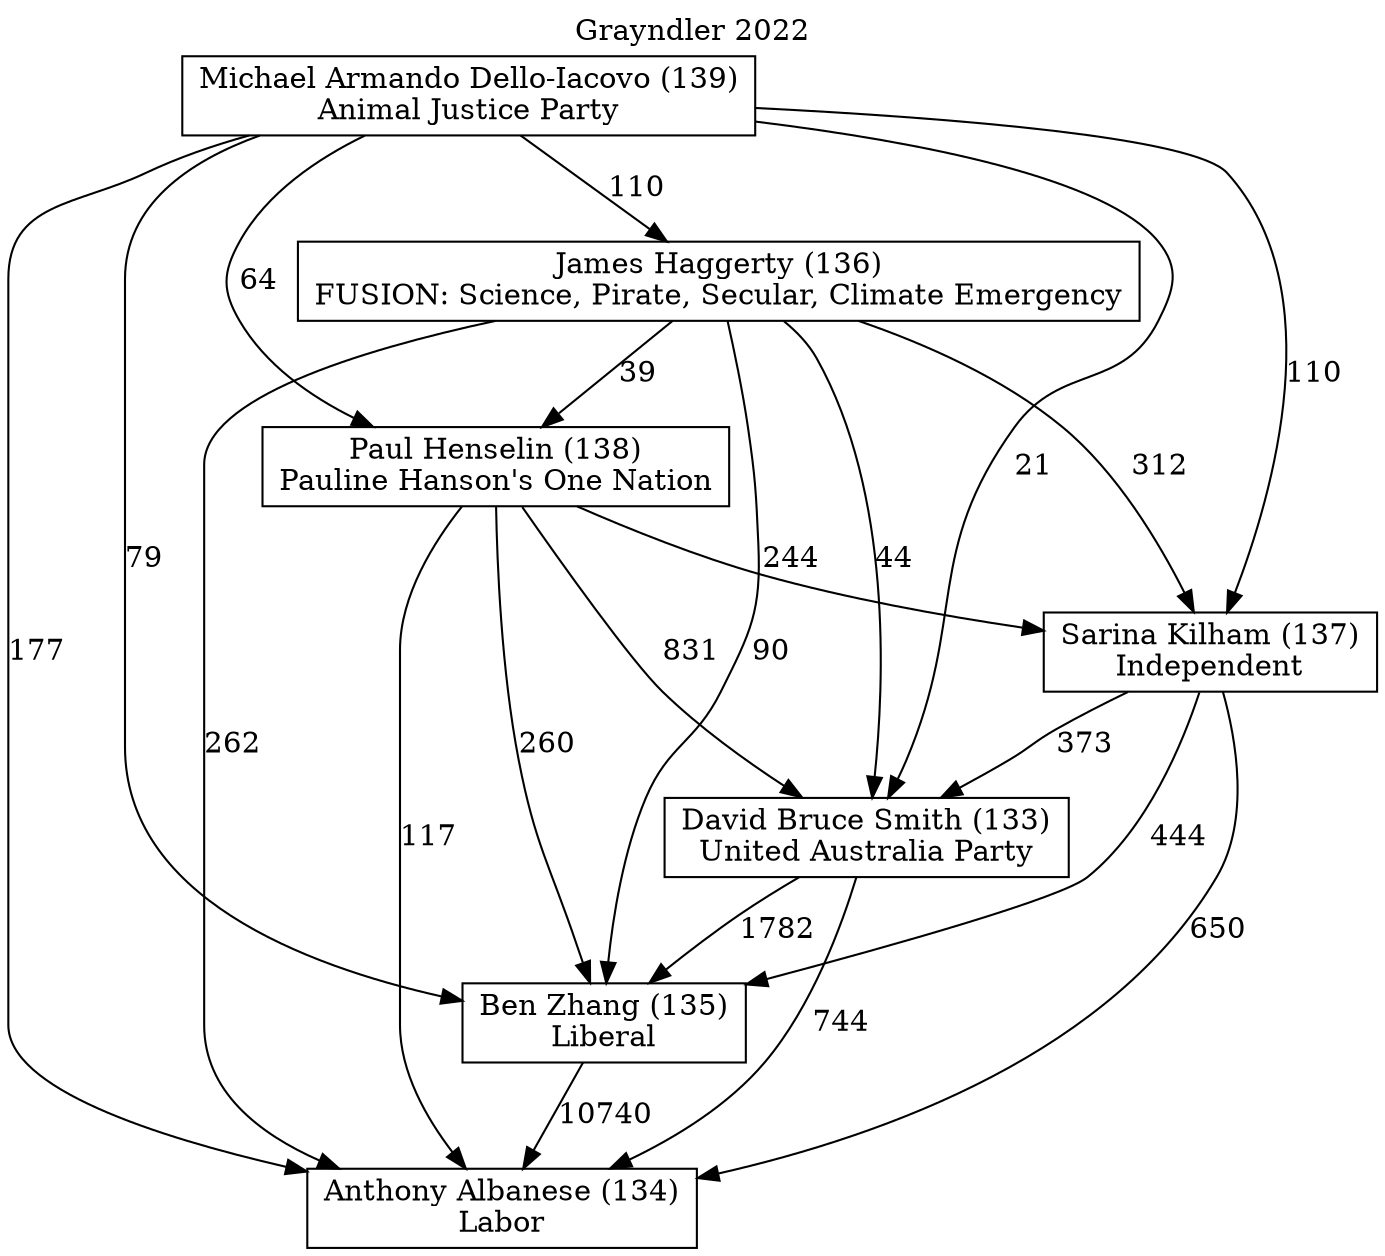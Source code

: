 // House preference flow
digraph "Anthony Albanese (134)_Grayndler_2022" {
	graph [label="Grayndler 2022" labelloc=t mclimit=10]
	node [shape=box]
	"Anthony Albanese (134)" [label="Anthony Albanese (134)
Labor"]
	"Ben Zhang (135)" [label="Ben Zhang (135)
Liberal"]
	"David Bruce Smith (133)" [label="David Bruce Smith (133)
United Australia Party"]
	"Sarina Kilham (137)" [label="Sarina Kilham (137)
Independent"]
	"Paul Henselin (138)" [label="Paul Henselin (138)
Pauline Hanson's One Nation"]
	"James Haggerty (136)" [label="James Haggerty (136)
FUSION: Science, Pirate, Secular, Climate Emergency"]
	"Michael Armando Dello-Iacovo (139)" [label="Michael Armando Dello-Iacovo (139)
Animal Justice Party"]
	"Ben Zhang (135)" -> "Anthony Albanese (134)" [label=10740]
	"David Bruce Smith (133)" -> "Ben Zhang (135)" [label=1782]
	"Sarina Kilham (137)" -> "David Bruce Smith (133)" [label=373]
	"Paul Henselin (138)" -> "Sarina Kilham (137)" [label=244]
	"James Haggerty (136)" -> "Paul Henselin (138)" [label=39]
	"Michael Armando Dello-Iacovo (139)" -> "James Haggerty (136)" [label=110]
	"David Bruce Smith (133)" -> "Anthony Albanese (134)" [label=744]
	"Sarina Kilham (137)" -> "Anthony Albanese (134)" [label=650]
	"Paul Henselin (138)" -> "Anthony Albanese (134)" [label=117]
	"James Haggerty (136)" -> "Anthony Albanese (134)" [label=262]
	"Michael Armando Dello-Iacovo (139)" -> "Anthony Albanese (134)" [label=177]
	"Michael Armando Dello-Iacovo (139)" -> "Paul Henselin (138)" [label=64]
	"James Haggerty (136)" -> "Sarina Kilham (137)" [label=312]
	"Michael Armando Dello-Iacovo (139)" -> "Sarina Kilham (137)" [label=110]
	"Paul Henselin (138)" -> "David Bruce Smith (133)" [label=831]
	"James Haggerty (136)" -> "David Bruce Smith (133)" [label=44]
	"Michael Armando Dello-Iacovo (139)" -> "David Bruce Smith (133)" [label=21]
	"Sarina Kilham (137)" -> "Ben Zhang (135)" [label=444]
	"Paul Henselin (138)" -> "Ben Zhang (135)" [label=260]
	"James Haggerty (136)" -> "Ben Zhang (135)" [label=90]
	"Michael Armando Dello-Iacovo (139)" -> "Ben Zhang (135)" [label=79]
}
